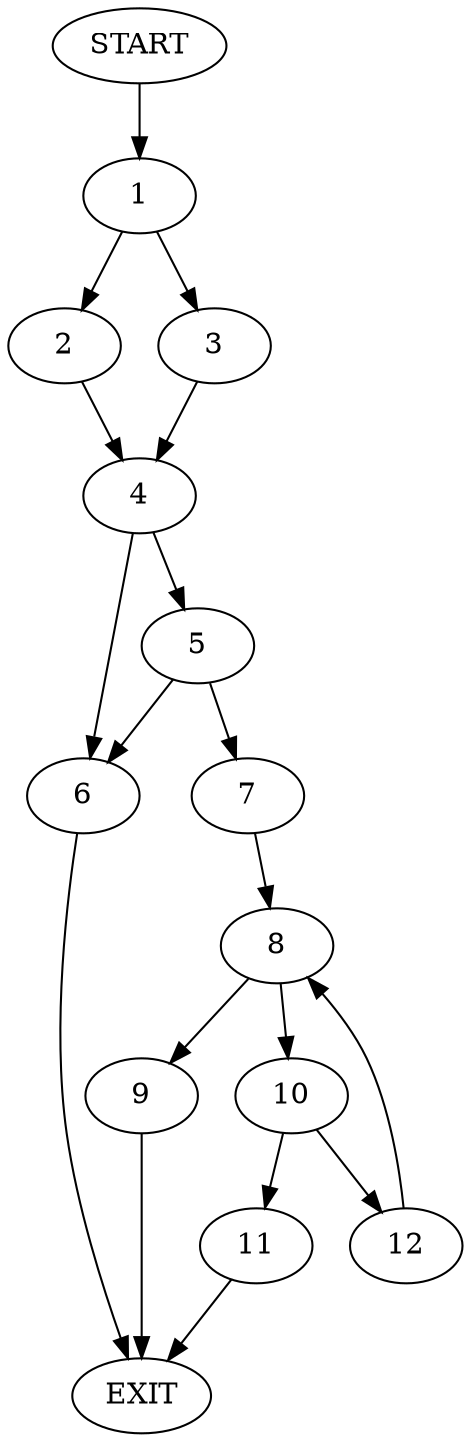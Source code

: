 digraph {
0 [label="START"]
13 [label="EXIT"]
0 -> 1
1 -> 2
1 -> 3
3 -> 4
2 -> 4
4 -> 5
4 -> 6
6 -> 13
5 -> 7
5 -> 6
7 -> 8
8 -> 9
8 -> 10
10 -> 11
10 -> 12
9 -> 13
11 -> 13
12 -> 8
}
